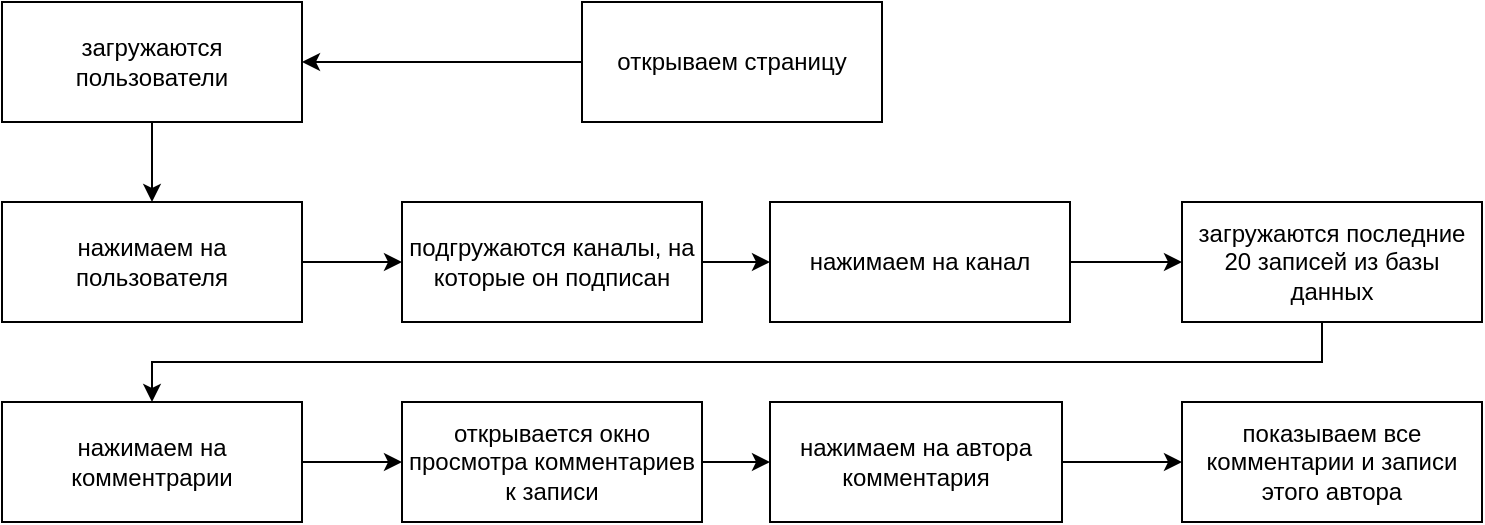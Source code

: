 <mxfile version="24.7.6">
  <diagram name="Страница — 1" id="CAFVNUzRzoROxLdWgNmT">
    <mxGraphModel dx="1434" dy="754" grid="1" gridSize="10" guides="1" tooltips="1" connect="1" arrows="1" fold="1" page="1" pageScale="1" pageWidth="827" pageHeight="1169" math="0" shadow="0">
      <root>
        <mxCell id="0" />
        <mxCell id="1" parent="0" />
        <mxCell id="3vC7t7114KSFykKoW2y5-5" value="" style="edgeStyle=orthogonalEdgeStyle;rounded=0;orthogonalLoop=1;jettySize=auto;html=1;" edge="1" parent="1" source="3vC7t7114KSFykKoW2y5-1" target="3vC7t7114KSFykKoW2y5-2">
          <mxGeometry relative="1" as="geometry" />
        </mxCell>
        <mxCell id="3vC7t7114KSFykKoW2y5-1" value="открываем страницу" style="rounded=0;whiteSpace=wrap;html=1;" vertex="1" parent="1">
          <mxGeometry x="320" y="120" width="150" height="60" as="geometry" />
        </mxCell>
        <mxCell id="3vC7t7114KSFykKoW2y5-4" value="" style="edgeStyle=orthogonalEdgeStyle;rounded=0;orthogonalLoop=1;jettySize=auto;html=1;" edge="1" parent="1" source="3vC7t7114KSFykKoW2y5-2" target="3vC7t7114KSFykKoW2y5-3">
          <mxGeometry relative="1" as="geometry" />
        </mxCell>
        <mxCell id="3vC7t7114KSFykKoW2y5-2" value="загружаются пользователи" style="rounded=0;whiteSpace=wrap;html=1;" vertex="1" parent="1">
          <mxGeometry x="30" y="120" width="150" height="60" as="geometry" />
        </mxCell>
        <mxCell id="3vC7t7114KSFykKoW2y5-7" value="" style="edgeStyle=orthogonalEdgeStyle;rounded=0;orthogonalLoop=1;jettySize=auto;html=1;" edge="1" parent="1" source="3vC7t7114KSFykKoW2y5-3" target="3vC7t7114KSFykKoW2y5-6">
          <mxGeometry relative="1" as="geometry" />
        </mxCell>
        <mxCell id="3vC7t7114KSFykKoW2y5-3" value="нажимаем на пользователя" style="whiteSpace=wrap;html=1;rounded=0;" vertex="1" parent="1">
          <mxGeometry x="30" y="220" width="150" height="60" as="geometry" />
        </mxCell>
        <mxCell id="3vC7t7114KSFykKoW2y5-9" value="" style="edgeStyle=orthogonalEdgeStyle;rounded=0;orthogonalLoop=1;jettySize=auto;html=1;" edge="1" parent="1" source="3vC7t7114KSFykKoW2y5-6" target="3vC7t7114KSFykKoW2y5-8">
          <mxGeometry relative="1" as="geometry" />
        </mxCell>
        <mxCell id="3vC7t7114KSFykKoW2y5-6" value="подгружаются каналы, на которые он подписан" style="whiteSpace=wrap;html=1;rounded=0;" vertex="1" parent="1">
          <mxGeometry x="230" y="220" width="150" height="60" as="geometry" />
        </mxCell>
        <mxCell id="3vC7t7114KSFykKoW2y5-11" value="" style="edgeStyle=orthogonalEdgeStyle;rounded=0;orthogonalLoop=1;jettySize=auto;html=1;" edge="1" parent="1" source="3vC7t7114KSFykKoW2y5-8" target="3vC7t7114KSFykKoW2y5-10">
          <mxGeometry relative="1" as="geometry" />
        </mxCell>
        <mxCell id="3vC7t7114KSFykKoW2y5-8" value="нажимаем на канал" style="whiteSpace=wrap;html=1;rounded=0;" vertex="1" parent="1">
          <mxGeometry x="414" y="220" width="150" height="60" as="geometry" />
        </mxCell>
        <mxCell id="3vC7t7114KSFykKoW2y5-13" value="" style="edgeStyle=orthogonalEdgeStyle;rounded=0;orthogonalLoop=1;jettySize=auto;html=1;" edge="1" parent="1" source="3vC7t7114KSFykKoW2y5-10" target="3vC7t7114KSFykKoW2y5-12">
          <mxGeometry relative="1" as="geometry">
            <Array as="points">
              <mxPoint x="690" y="300" />
              <mxPoint x="105" y="300" />
            </Array>
          </mxGeometry>
        </mxCell>
        <mxCell id="3vC7t7114KSFykKoW2y5-10" value="загружаются последние 20 записей из базы данных" style="whiteSpace=wrap;html=1;rounded=0;" vertex="1" parent="1">
          <mxGeometry x="620" y="220" width="150" height="60" as="geometry" />
        </mxCell>
        <mxCell id="3vC7t7114KSFykKoW2y5-15" value="" style="edgeStyle=orthogonalEdgeStyle;rounded=0;orthogonalLoop=1;jettySize=auto;html=1;" edge="1" parent="1" source="3vC7t7114KSFykKoW2y5-12" target="3vC7t7114KSFykKoW2y5-14">
          <mxGeometry relative="1" as="geometry" />
        </mxCell>
        <mxCell id="3vC7t7114KSFykKoW2y5-12" value="нажимаем на комментрарии" style="whiteSpace=wrap;html=1;rounded=0;" vertex="1" parent="1">
          <mxGeometry x="30" y="320" width="150" height="60" as="geometry" />
        </mxCell>
        <mxCell id="3vC7t7114KSFykKoW2y5-18" value="" style="edgeStyle=orthogonalEdgeStyle;rounded=0;orthogonalLoop=1;jettySize=auto;html=1;" edge="1" parent="1" source="3vC7t7114KSFykKoW2y5-14" target="3vC7t7114KSFykKoW2y5-17">
          <mxGeometry relative="1" as="geometry" />
        </mxCell>
        <mxCell id="3vC7t7114KSFykKoW2y5-14" value="открывается окно просмотра комментариев к записи" style="whiteSpace=wrap;html=1;rounded=0;" vertex="1" parent="1">
          <mxGeometry x="230" y="320" width="150" height="60" as="geometry" />
        </mxCell>
        <mxCell id="3vC7t7114KSFykKoW2y5-20" value="" style="edgeStyle=orthogonalEdgeStyle;rounded=0;orthogonalLoop=1;jettySize=auto;html=1;" edge="1" parent="1" source="3vC7t7114KSFykKoW2y5-17" target="3vC7t7114KSFykKoW2y5-19">
          <mxGeometry relative="1" as="geometry" />
        </mxCell>
        <mxCell id="3vC7t7114KSFykKoW2y5-17" value="нажимаем на автора комментария" style="whiteSpace=wrap;html=1;rounded=0;" vertex="1" parent="1">
          <mxGeometry x="414" y="320" width="146" height="60" as="geometry" />
        </mxCell>
        <mxCell id="3vC7t7114KSFykKoW2y5-19" value="показываем все комментарии и записи этого автора" style="whiteSpace=wrap;html=1;rounded=0;" vertex="1" parent="1">
          <mxGeometry x="620" y="320" width="150" height="60" as="geometry" />
        </mxCell>
      </root>
    </mxGraphModel>
  </diagram>
</mxfile>
